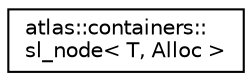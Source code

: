 digraph "Graphical Class Hierarchy"
{
  edge [fontname="Helvetica",fontsize="10",labelfontname="Helvetica",labelfontsize="10"];
  node [fontname="Helvetica",fontsize="10",shape=record];
  rankdir="LR";
  Node1 [label="atlas::containers::\lsl_node\< T, Alloc \>",height=0.2,width=0.4,color="black", fillcolor="white", style="filled",URL="$structatlas_1_1containers_1_1sl__node.html"];
}
